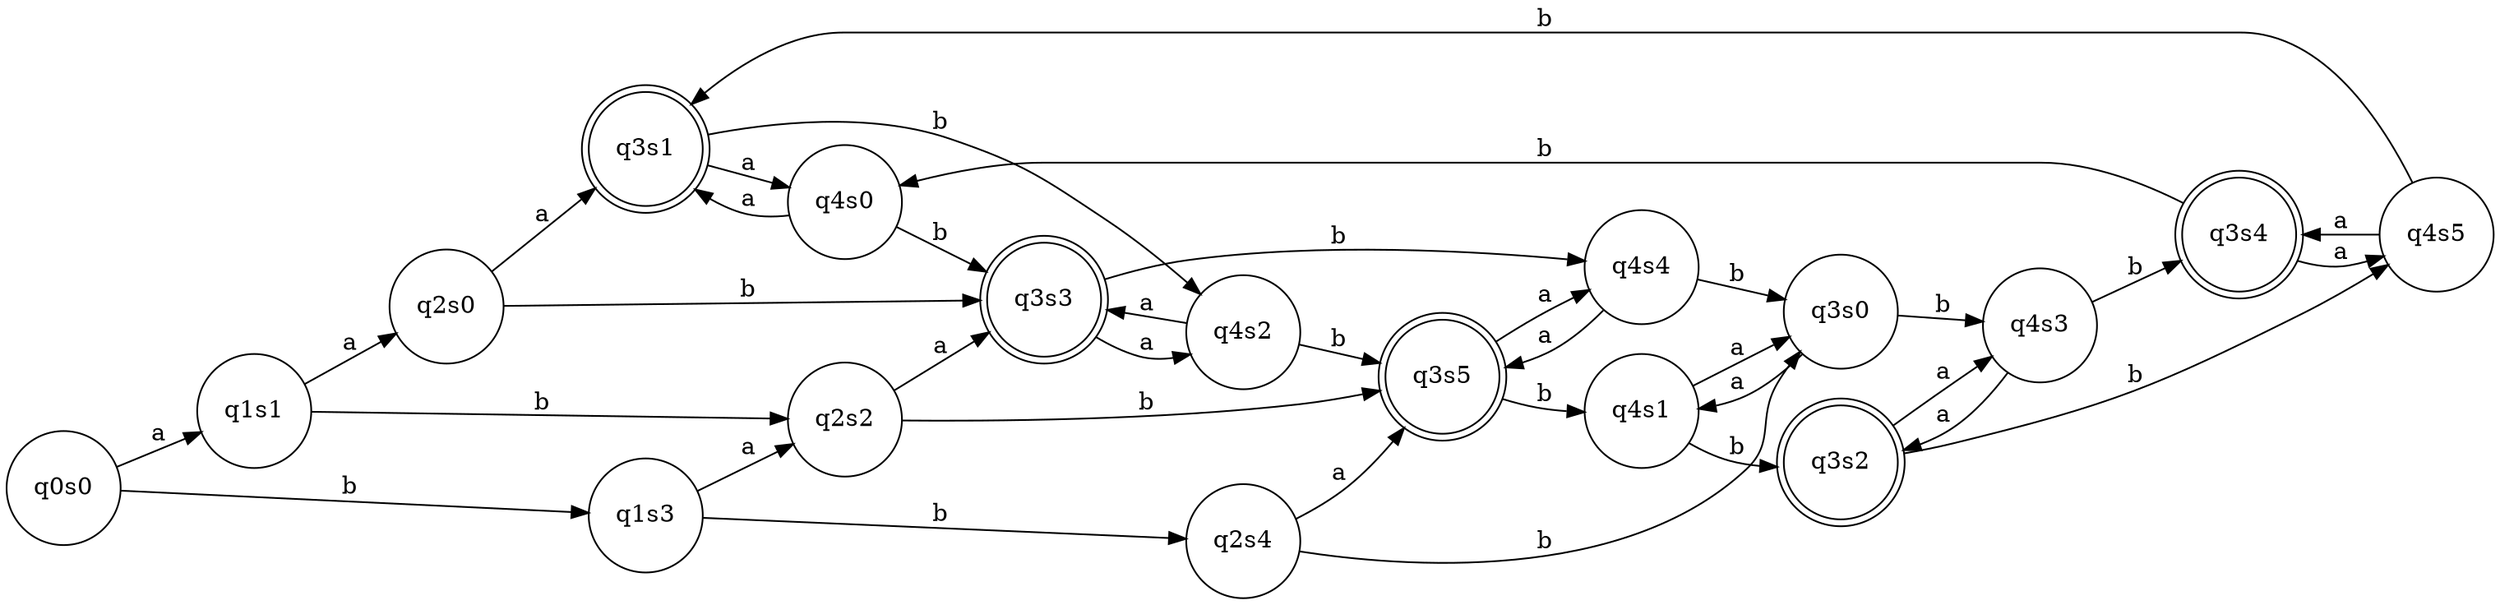 digraph{
    rankdir = LR;
    node [shape=doublecircle]
    q3s1, q3s2, q3s3, q3s4, q3s5
    node [shape=circle]
    q0s0 -> q1s1 [label="a"]
    q0s0 -> q1s3 [label="b"]
    q1s1 -> q2s0 [label="a"]
    q1s1 -> q2s2 [label="b"]
    q1s3 -> q2s2 [label="a"]
    q1s3 -> q2s4 [label="b"]
    q2s0 -> q3s1 [label="a"]
    q2s0 -> q3s3 [label="b"]
    q2s2 -> q3s3 [label="a"]
    q2s2 -> q3s5 [label="b"]
    q2s4 -> q3s5 [label="a"]
    q2s4 -> q3s0 [label="b"]
    q3s0 -> q4s1 [label="a"]
    q3s0 -> q4s3 [label="b"]
    q3s1 -> q4s0 [label="a"]
    q3s1 -> q4s2 [label="b"]
    q3s2 -> q4s3 [label="a"]
    q3s2 -> q4s5 [label="b"]
    q3s3 -> q4s2 [label="a"]
    q3s3 -> q4s4 [label="b"]
    q3s4 -> q4s5 [label="a"]
    q3s4 -> q4s0 [label="b"]
    q3s5 -> q4s4 [label="a"]
    q3s5 -> q4s1 [label="b"]
    q4s0 -> q3s1 [label="a"]
    q4s0 -> q3s3 [label="b"]
    q4s1 -> q3s0 [label="a"]
    q4s1 -> q3s2 [label="b"]
    q4s2 -> q3s3 [label="a"]
    q4s2 -> q3s5 [label="b"]
    q4s3 -> q3s2 [label="a"]
    q4s3 -> q3s4 [label="b"]
    q4s4 -> q3s5 [label="a"]
    q4s4 -> q3s0 [label="b"]
    q4s5 -> q3s4 [label="a"]
    q4s5 -> q3s1 [label="b"]
}